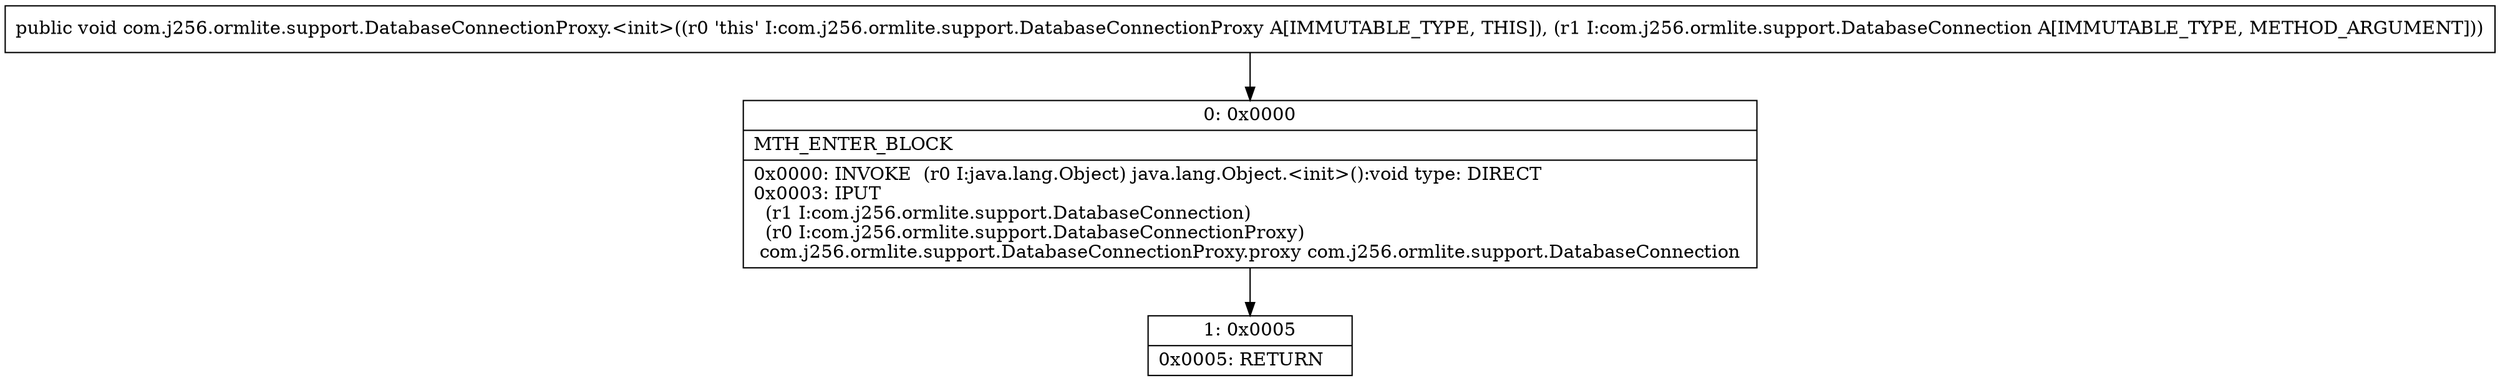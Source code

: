 digraph "CFG forcom.j256.ormlite.support.DatabaseConnectionProxy.\<init\>(Lcom\/j256\/ormlite\/support\/DatabaseConnection;)V" {
Node_0 [shape=record,label="{0\:\ 0x0000|MTH_ENTER_BLOCK\l|0x0000: INVOKE  (r0 I:java.lang.Object) java.lang.Object.\<init\>():void type: DIRECT \l0x0003: IPUT  \l  (r1 I:com.j256.ormlite.support.DatabaseConnection)\l  (r0 I:com.j256.ormlite.support.DatabaseConnectionProxy)\l com.j256.ormlite.support.DatabaseConnectionProxy.proxy com.j256.ormlite.support.DatabaseConnection \l}"];
Node_1 [shape=record,label="{1\:\ 0x0005|0x0005: RETURN   \l}"];
MethodNode[shape=record,label="{public void com.j256.ormlite.support.DatabaseConnectionProxy.\<init\>((r0 'this' I:com.j256.ormlite.support.DatabaseConnectionProxy A[IMMUTABLE_TYPE, THIS]), (r1 I:com.j256.ormlite.support.DatabaseConnection A[IMMUTABLE_TYPE, METHOD_ARGUMENT])) }"];
MethodNode -> Node_0;
Node_0 -> Node_1;
}

